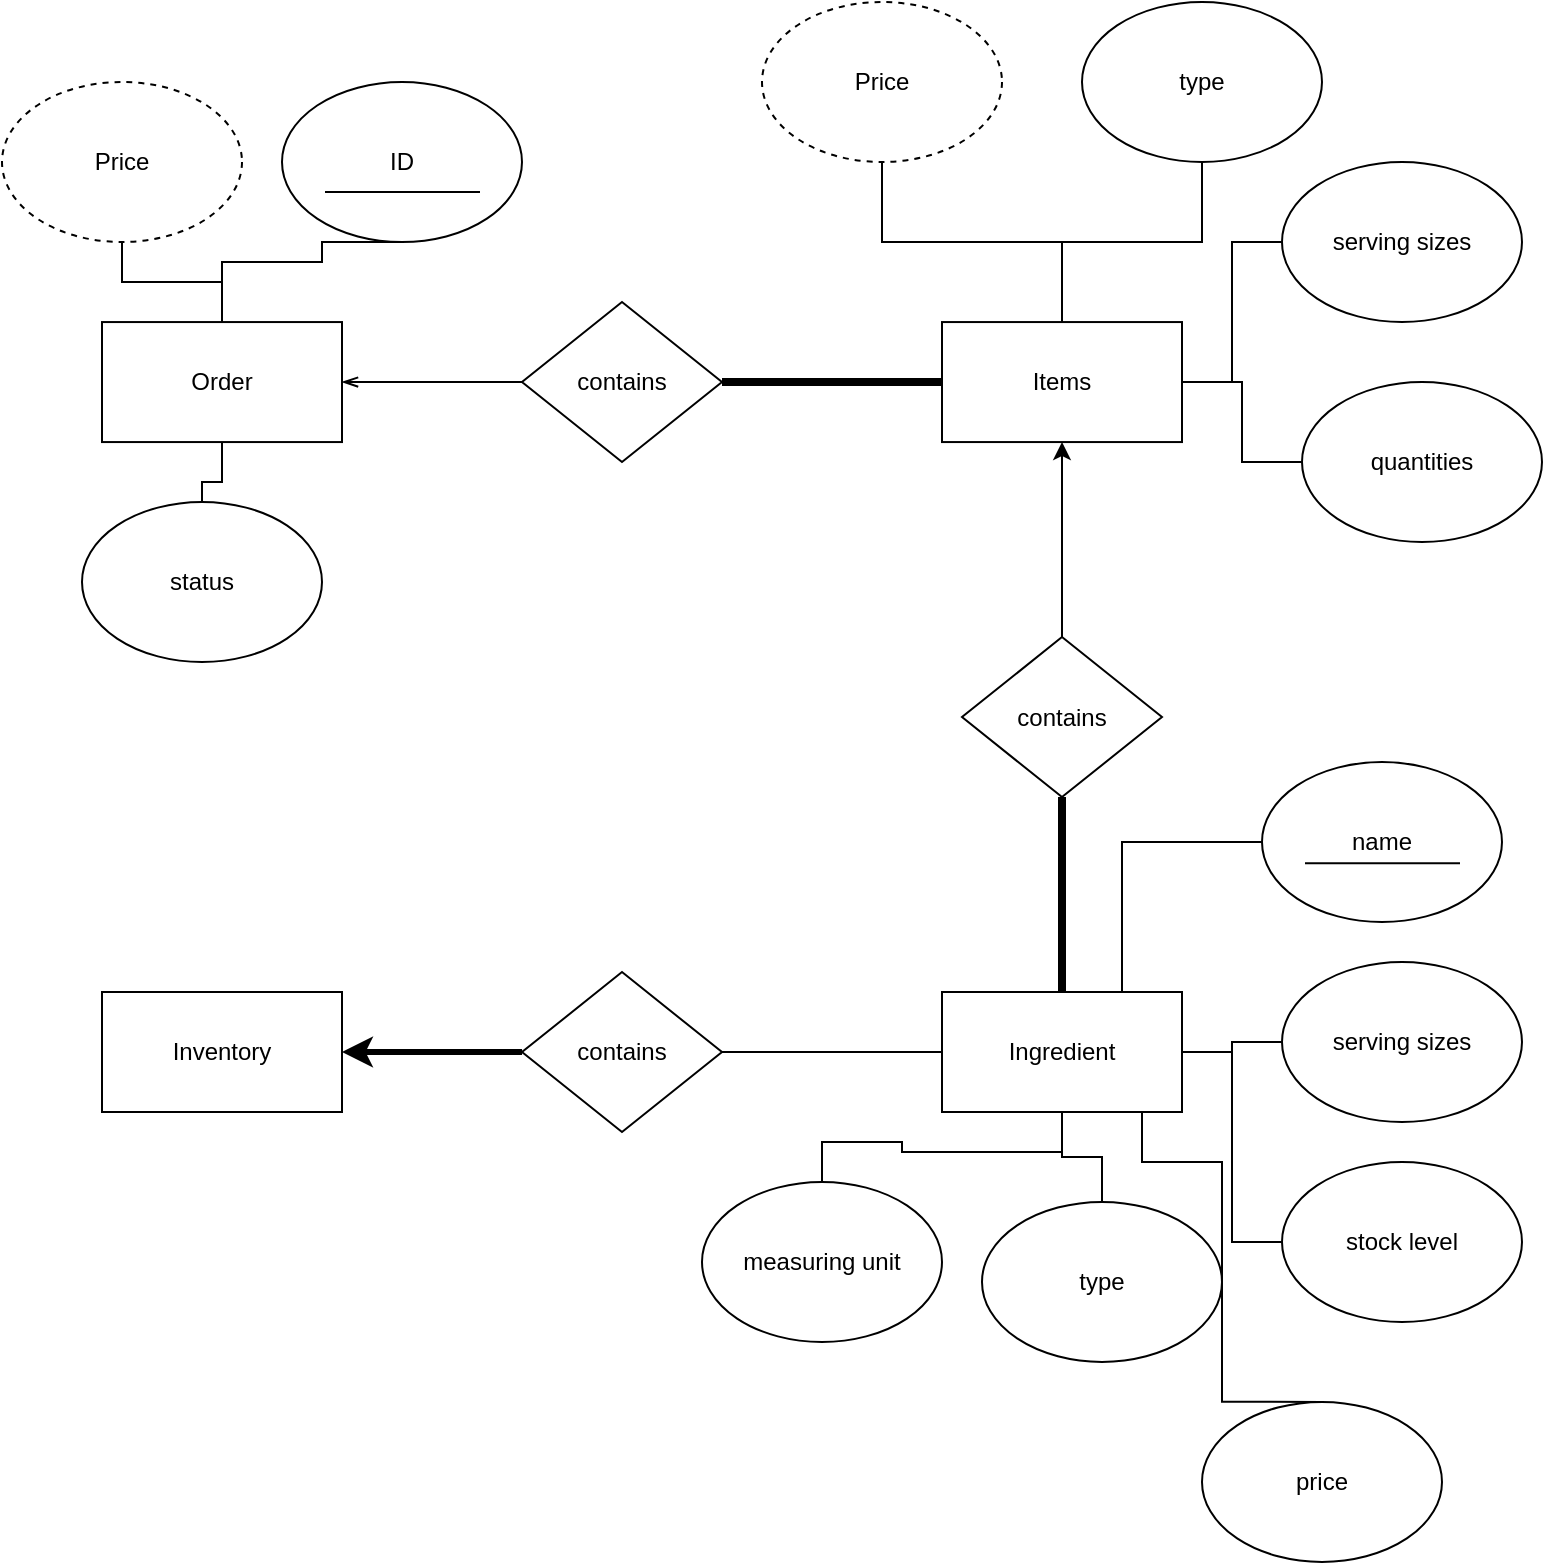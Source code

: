 <mxfile version="10.6.3" type="device"><diagram id="usiRiqHsYy414MC9Jvvx" name="Page-1"><mxGraphModel dx="988" dy="464" grid="1" gridSize="10" guides="1" tooltips="1" connect="1" arrows="1" fold="1" page="1" pageScale="1" pageWidth="850" pageHeight="1100" math="0" shadow="0"><root><mxCell id="0"/><mxCell id="1" parent="0"/><mxCell id="6RP3ak8nSKwyfTP1kap0-17" style="edgeStyle=orthogonalEdgeStyle;rounded=0;orthogonalLoop=1;jettySize=auto;html=1;endArrow=none;endFill=0;strokeWidth=1;entryX=0.5;entryY=1;entryDx=0;entryDy=0;" edge="1" parent="1" source="6RP3ak8nSKwyfTP1kap0-1" target="6RP3ak8nSKwyfTP1kap0-3"><mxGeometry relative="1" as="geometry"><mxPoint x="200" y="310" as="targetPoint"/><Array as="points"><mxPoint x="150" y="310"/><mxPoint x="200" y="310"/></Array></mxGeometry></mxCell><mxCell id="6RP3ak8nSKwyfTP1kap0-22" style="edgeStyle=orthogonalEdgeStyle;rounded=0;orthogonalLoop=1;jettySize=auto;html=1;entryX=0;entryY=0.5;entryDx=0;entryDy=0;startArrow=openThin;startFill=0;endArrow=none;endFill=0;strokeWidth=1;" edge="1" parent="1" source="6RP3ak8nSKwyfTP1kap0-1" target="6RP3ak8nSKwyfTP1kap0-21"><mxGeometry relative="1" as="geometry"/></mxCell><mxCell id="6RP3ak8nSKwyfTP1kap0-64" style="edgeStyle=orthogonalEdgeStyle;rounded=0;orthogonalLoop=1;jettySize=auto;html=1;entryX=0.5;entryY=1;entryDx=0;entryDy=0;startArrow=none;startFill=0;endArrow=none;endFill=0;strokeWidth=1;" edge="1" parent="1" source="6RP3ak8nSKwyfTP1kap0-1" target="6RP3ak8nSKwyfTP1kap0-59"><mxGeometry relative="1" as="geometry"/></mxCell><mxCell id="6RP3ak8nSKwyfTP1kap0-65" style="edgeStyle=orthogonalEdgeStyle;rounded=0;orthogonalLoop=1;jettySize=auto;html=1;entryX=0.5;entryY=0;entryDx=0;entryDy=0;startArrow=none;startFill=0;endArrow=none;endFill=0;strokeWidth=1;" edge="1" parent="1" source="6RP3ak8nSKwyfTP1kap0-1" target="6RP3ak8nSKwyfTP1kap0-58"><mxGeometry relative="1" as="geometry"/></mxCell><mxCell id="6RP3ak8nSKwyfTP1kap0-1" value="Order" style="rounded=0;whiteSpace=wrap;html=1;" vertex="1" parent="1"><mxGeometry x="90" y="340.029" width="120" height="60" as="geometry"/></mxCell><mxCell id="6RP3ak8nSKwyfTP1kap0-3" value="ID" style="ellipse;whiteSpace=wrap;html=1;" vertex="1" parent="1"><mxGeometry x="180" y="220.029" width="120" height="80" as="geometry"/></mxCell><mxCell id="6RP3ak8nSKwyfTP1kap0-33" style="edgeStyle=orthogonalEdgeStyle;rounded=0;orthogonalLoop=1;jettySize=auto;html=1;entryX=0.5;entryY=0;entryDx=0;entryDy=0;startArrow=classic;startFill=1;endArrow=none;endFill=0;strokeWidth=1;" edge="1" parent="1" source="6RP3ak8nSKwyfTP1kap0-7" target="6RP3ak8nSKwyfTP1kap0-31"><mxGeometry relative="1" as="geometry"/></mxCell><mxCell id="6RP3ak8nSKwyfTP1kap0-7" value="Items" style="rounded=0;whiteSpace=wrap;html=1;" vertex="1" parent="1"><mxGeometry x="510" y="340.029" width="120" height="60" as="geometry"/></mxCell><mxCell id="6RP3ak8nSKwyfTP1kap0-23" style="edgeStyle=orthogonalEdgeStyle;rounded=0;orthogonalLoop=1;jettySize=auto;html=1;entryX=0;entryY=0.5;entryDx=0;entryDy=0;startArrow=none;startFill=0;endArrow=none;endFill=0;strokeWidth=4;" edge="1" parent="1" source="6RP3ak8nSKwyfTP1kap0-21" target="6RP3ak8nSKwyfTP1kap0-7"><mxGeometry relative="1" as="geometry"/></mxCell><mxCell id="6RP3ak8nSKwyfTP1kap0-21" value="contains" style="rhombus;whiteSpace=wrap;html=1;" vertex="1" parent="1"><mxGeometry x="300" y="330.029" width="100" height="80" as="geometry"/></mxCell><mxCell id="6RP3ak8nSKwyfTP1kap0-24" value="Inventory" style="rounded=0;whiteSpace=wrap;html=1;" vertex="1" parent="1"><mxGeometry x="90" y="675" width="120" height="60" as="geometry"/></mxCell><mxCell id="6RP3ak8nSKwyfTP1kap0-29" value="" style="endArrow=none;html=1;strokeWidth=1;" edge="1" parent="1"><mxGeometry width="50" height="50" relative="1" as="geometry"><mxPoint x="201.5" y="275" as="sourcePoint"/><mxPoint x="279" y="275" as="targetPoint"/></mxGeometry></mxCell><mxCell id="6RP3ak8nSKwyfTP1kap0-36" style="edgeStyle=orthogonalEdgeStyle;rounded=0;orthogonalLoop=1;jettySize=auto;html=1;startArrow=classic;startFill=1;endArrow=none;endFill=0;strokeWidth=3;exitX=1;exitY=0.5;exitDx=0;exitDy=0;" edge="1" parent="1" source="6RP3ak8nSKwyfTP1kap0-24" target="6RP3ak8nSKwyfTP1kap0-30"><mxGeometry relative="1" as="geometry"/></mxCell><mxCell id="6RP3ak8nSKwyfTP1kap0-30" value="contains" style="rhombus;whiteSpace=wrap;html=1;" vertex="1" parent="1"><mxGeometry x="300" y="665.029" width="100" height="80" as="geometry"/></mxCell><mxCell id="6RP3ak8nSKwyfTP1kap0-34" style="edgeStyle=orthogonalEdgeStyle;rounded=0;orthogonalLoop=1;jettySize=auto;html=1;entryX=0.5;entryY=0;entryDx=0;entryDy=0;startArrow=none;startFill=0;endArrow=none;endFill=0;strokeWidth=4;" edge="1" parent="1" source="6RP3ak8nSKwyfTP1kap0-31" target="6RP3ak8nSKwyfTP1kap0-32"><mxGeometry relative="1" as="geometry"/></mxCell><mxCell id="6RP3ak8nSKwyfTP1kap0-31" value="contains" style="rhombus;whiteSpace=wrap;html=1;" vertex="1" parent="1"><mxGeometry x="520" y="497.529" width="100" height="80" as="geometry"/></mxCell><mxCell id="6RP3ak8nSKwyfTP1kap0-35" style="edgeStyle=orthogonalEdgeStyle;rounded=0;orthogonalLoop=1;jettySize=auto;html=1;entryX=1;entryY=0.5;entryDx=0;entryDy=0;startArrow=none;startFill=0;endArrow=none;endFill=0;strokeWidth=1;" edge="1" parent="1" source="6RP3ak8nSKwyfTP1kap0-32" target="6RP3ak8nSKwyfTP1kap0-30"><mxGeometry relative="1" as="geometry"/></mxCell><mxCell id="6RP3ak8nSKwyfTP1kap0-53" style="edgeStyle=orthogonalEdgeStyle;rounded=0;orthogonalLoop=1;jettySize=auto;html=1;entryX=0;entryY=0.5;entryDx=0;entryDy=0;startArrow=none;startFill=0;endArrow=none;endFill=0;strokeWidth=1;" edge="1" parent="1" source="6RP3ak8nSKwyfTP1kap0-32" target="6RP3ak8nSKwyfTP1kap0-47"><mxGeometry relative="1" as="geometry"/></mxCell><mxCell id="6RP3ak8nSKwyfTP1kap0-54" style="edgeStyle=orthogonalEdgeStyle;rounded=0;orthogonalLoop=1;jettySize=auto;html=1;entryX=0;entryY=0.5;entryDx=0;entryDy=0;startArrow=none;startFill=0;endArrow=none;endFill=0;strokeWidth=1;" edge="1" parent="1" source="6RP3ak8nSKwyfTP1kap0-32" target="6RP3ak8nSKwyfTP1kap0-48"><mxGeometry relative="1" as="geometry"/></mxCell><mxCell id="6RP3ak8nSKwyfTP1kap0-55" style="edgeStyle=orthogonalEdgeStyle;rounded=0;orthogonalLoop=1;jettySize=auto;html=1;entryX=0.5;entryY=0;entryDx=0;entryDy=0;startArrow=none;startFill=0;endArrow=none;endFill=0;strokeWidth=1;" edge="1" parent="1" source="6RP3ak8nSKwyfTP1kap0-32" target="6RP3ak8nSKwyfTP1kap0-50"><mxGeometry relative="1" as="geometry"/></mxCell><mxCell id="6RP3ak8nSKwyfTP1kap0-56" style="edgeStyle=orthogonalEdgeStyle;rounded=0;orthogonalLoop=1;jettySize=auto;html=1;entryX=0.5;entryY=0;entryDx=0;entryDy=0;startArrow=none;startFill=0;endArrow=none;endFill=0;strokeWidth=1;" edge="1" parent="1" source="6RP3ak8nSKwyfTP1kap0-32" target="6RP3ak8nSKwyfTP1kap0-49"><mxGeometry relative="1" as="geometry"><Array as="points"><mxPoint x="570" y="755"/><mxPoint x="490" y="755"/><mxPoint x="490" y="750"/><mxPoint x="450" y="750"/></Array></mxGeometry></mxCell><mxCell id="6RP3ak8nSKwyfTP1kap0-57" style="edgeStyle=orthogonalEdgeStyle;rounded=0;orthogonalLoop=1;jettySize=auto;html=1;startArrow=none;startFill=0;endArrow=none;endFill=0;strokeWidth=1;entryX=0.5;entryY=0;entryDx=0;entryDy=0;" edge="1" parent="1" source="6RP3ak8nSKwyfTP1kap0-32" target="6RP3ak8nSKwyfTP1kap0-51"><mxGeometry relative="1" as="geometry"><Array as="points"><mxPoint x="610" y="760"/><mxPoint x="650" y="760"/><mxPoint x="650" y="880"/></Array></mxGeometry></mxCell><mxCell id="6RP3ak8nSKwyfTP1kap0-32" value="Ingredient" style="rounded=0;whiteSpace=wrap;html=1;" vertex="1" parent="1"><mxGeometry x="510" y="675" width="120" height="60" as="geometry"/></mxCell><mxCell id="6RP3ak8nSKwyfTP1kap0-40" style="edgeStyle=orthogonalEdgeStyle;rounded=0;orthogonalLoop=1;jettySize=auto;html=1;entryX=0.5;entryY=0;entryDx=0;entryDy=0;startArrow=none;startFill=0;endArrow=none;endFill=0;strokeWidth=1;" edge="1" parent="1" source="6RP3ak8nSKwyfTP1kap0-37" target="6RP3ak8nSKwyfTP1kap0-7"><mxGeometry relative="1" as="geometry"/></mxCell><mxCell id="6RP3ak8nSKwyfTP1kap0-37" value="Price" style="ellipse;whiteSpace=wrap;html=1;dashed=1;" vertex="1" parent="1"><mxGeometry x="420" y="180" width="120" height="80" as="geometry"/></mxCell><mxCell id="6RP3ak8nSKwyfTP1kap0-42" style="edgeStyle=orthogonalEdgeStyle;rounded=0;orthogonalLoop=1;jettySize=auto;html=1;entryX=0.5;entryY=0;entryDx=0;entryDy=0;startArrow=none;startFill=0;endArrow=none;endFill=0;strokeWidth=1;" edge="1" parent="1" source="6RP3ak8nSKwyfTP1kap0-38" target="6RP3ak8nSKwyfTP1kap0-7"><mxGeometry relative="1" as="geometry"/></mxCell><mxCell id="6RP3ak8nSKwyfTP1kap0-38" value="type" style="ellipse;whiteSpace=wrap;html=1;" vertex="1" parent="1"><mxGeometry x="580" y="180" width="120" height="80" as="geometry"/></mxCell><mxCell id="6RP3ak8nSKwyfTP1kap0-43" style="edgeStyle=orthogonalEdgeStyle;rounded=0;orthogonalLoop=1;jettySize=auto;html=1;entryX=1;entryY=0.5;entryDx=0;entryDy=0;startArrow=none;startFill=0;endArrow=none;endFill=0;strokeWidth=1;" edge="1" parent="1" source="6RP3ak8nSKwyfTP1kap0-39" target="6RP3ak8nSKwyfTP1kap0-7"><mxGeometry relative="1" as="geometry"/></mxCell><mxCell id="6RP3ak8nSKwyfTP1kap0-39" value="serving sizes" style="ellipse;whiteSpace=wrap;html=1;" vertex="1" parent="1"><mxGeometry x="680" y="260" width="120" height="80" as="geometry"/></mxCell><mxCell id="6RP3ak8nSKwyfTP1kap0-44" style="edgeStyle=orthogonalEdgeStyle;rounded=0;orthogonalLoop=1;jettySize=auto;html=1;entryX=1;entryY=0.5;entryDx=0;entryDy=0;startArrow=none;startFill=0;endArrow=none;endFill=0;strokeWidth=1;" edge="1" parent="1" source="6RP3ak8nSKwyfTP1kap0-41" target="6RP3ak8nSKwyfTP1kap0-7"><mxGeometry relative="1" as="geometry"><Array as="points"><mxPoint x="660" y="410"/><mxPoint x="660" y="370"/></Array></mxGeometry></mxCell><mxCell id="6RP3ak8nSKwyfTP1kap0-41" value="quantities" style="ellipse;whiteSpace=wrap;html=1;" vertex="1" parent="1"><mxGeometry x="690" y="370" width="120" height="80" as="geometry"/></mxCell><mxCell id="6RP3ak8nSKwyfTP1kap0-52" style="edgeStyle=orthogonalEdgeStyle;rounded=0;orthogonalLoop=1;jettySize=auto;html=1;entryX=0.75;entryY=0;entryDx=0;entryDy=0;startArrow=none;startFill=0;endArrow=none;endFill=0;strokeWidth=1;" edge="1" parent="1" source="6RP3ak8nSKwyfTP1kap0-45" target="6RP3ak8nSKwyfTP1kap0-32"><mxGeometry relative="1" as="geometry"/></mxCell><mxCell id="6RP3ak8nSKwyfTP1kap0-45" value="name" style="ellipse;whiteSpace=wrap;html=1;" vertex="1" parent="1"><mxGeometry x="670" y="560" width="120" height="80" as="geometry"/></mxCell><mxCell id="6RP3ak8nSKwyfTP1kap0-46" value="" style="endArrow=none;html=1;strokeWidth=1;" edge="1" parent="1"><mxGeometry width="50" height="50" relative="1" as="geometry"><mxPoint x="691.5" y="610.588" as="sourcePoint"/><mxPoint x="769" y="610.588" as="targetPoint"/></mxGeometry></mxCell><mxCell id="6RP3ak8nSKwyfTP1kap0-47" value="serving sizes" style="ellipse;whiteSpace=wrap;html=1;" vertex="1" parent="1"><mxGeometry x="680" y="660" width="120" height="80" as="geometry"/></mxCell><mxCell id="6RP3ak8nSKwyfTP1kap0-48" value="stock level" style="ellipse;whiteSpace=wrap;html=1;" vertex="1" parent="1"><mxGeometry x="680" y="760" width="120" height="80" as="geometry"/></mxCell><mxCell id="6RP3ak8nSKwyfTP1kap0-49" value="measuring unit" style="ellipse;whiteSpace=wrap;html=1;" vertex="1" parent="1"><mxGeometry x="390" y="770" width="120" height="80" as="geometry"/></mxCell><mxCell id="6RP3ak8nSKwyfTP1kap0-50" value="type" style="ellipse;whiteSpace=wrap;html=1;" vertex="1" parent="1"><mxGeometry x="530" y="779.941" width="120" height="80" as="geometry"/></mxCell><mxCell id="6RP3ak8nSKwyfTP1kap0-51" value="price" style="ellipse;whiteSpace=wrap;html=1;" vertex="1" parent="1"><mxGeometry x="640" y="879.941" width="120" height="80" as="geometry"/></mxCell><mxCell id="6RP3ak8nSKwyfTP1kap0-58" value="status" style="ellipse;whiteSpace=wrap;html=1;" vertex="1" parent="1"><mxGeometry x="80" y="430" width="120" height="80" as="geometry"/></mxCell><mxCell id="6RP3ak8nSKwyfTP1kap0-59" value="Price" style="ellipse;whiteSpace=wrap;html=1;dashed=1;" vertex="1" parent="1"><mxGeometry x="40" y="220" width="120" height="80" as="geometry"/></mxCell></root></mxGraphModel></diagram></mxfile>